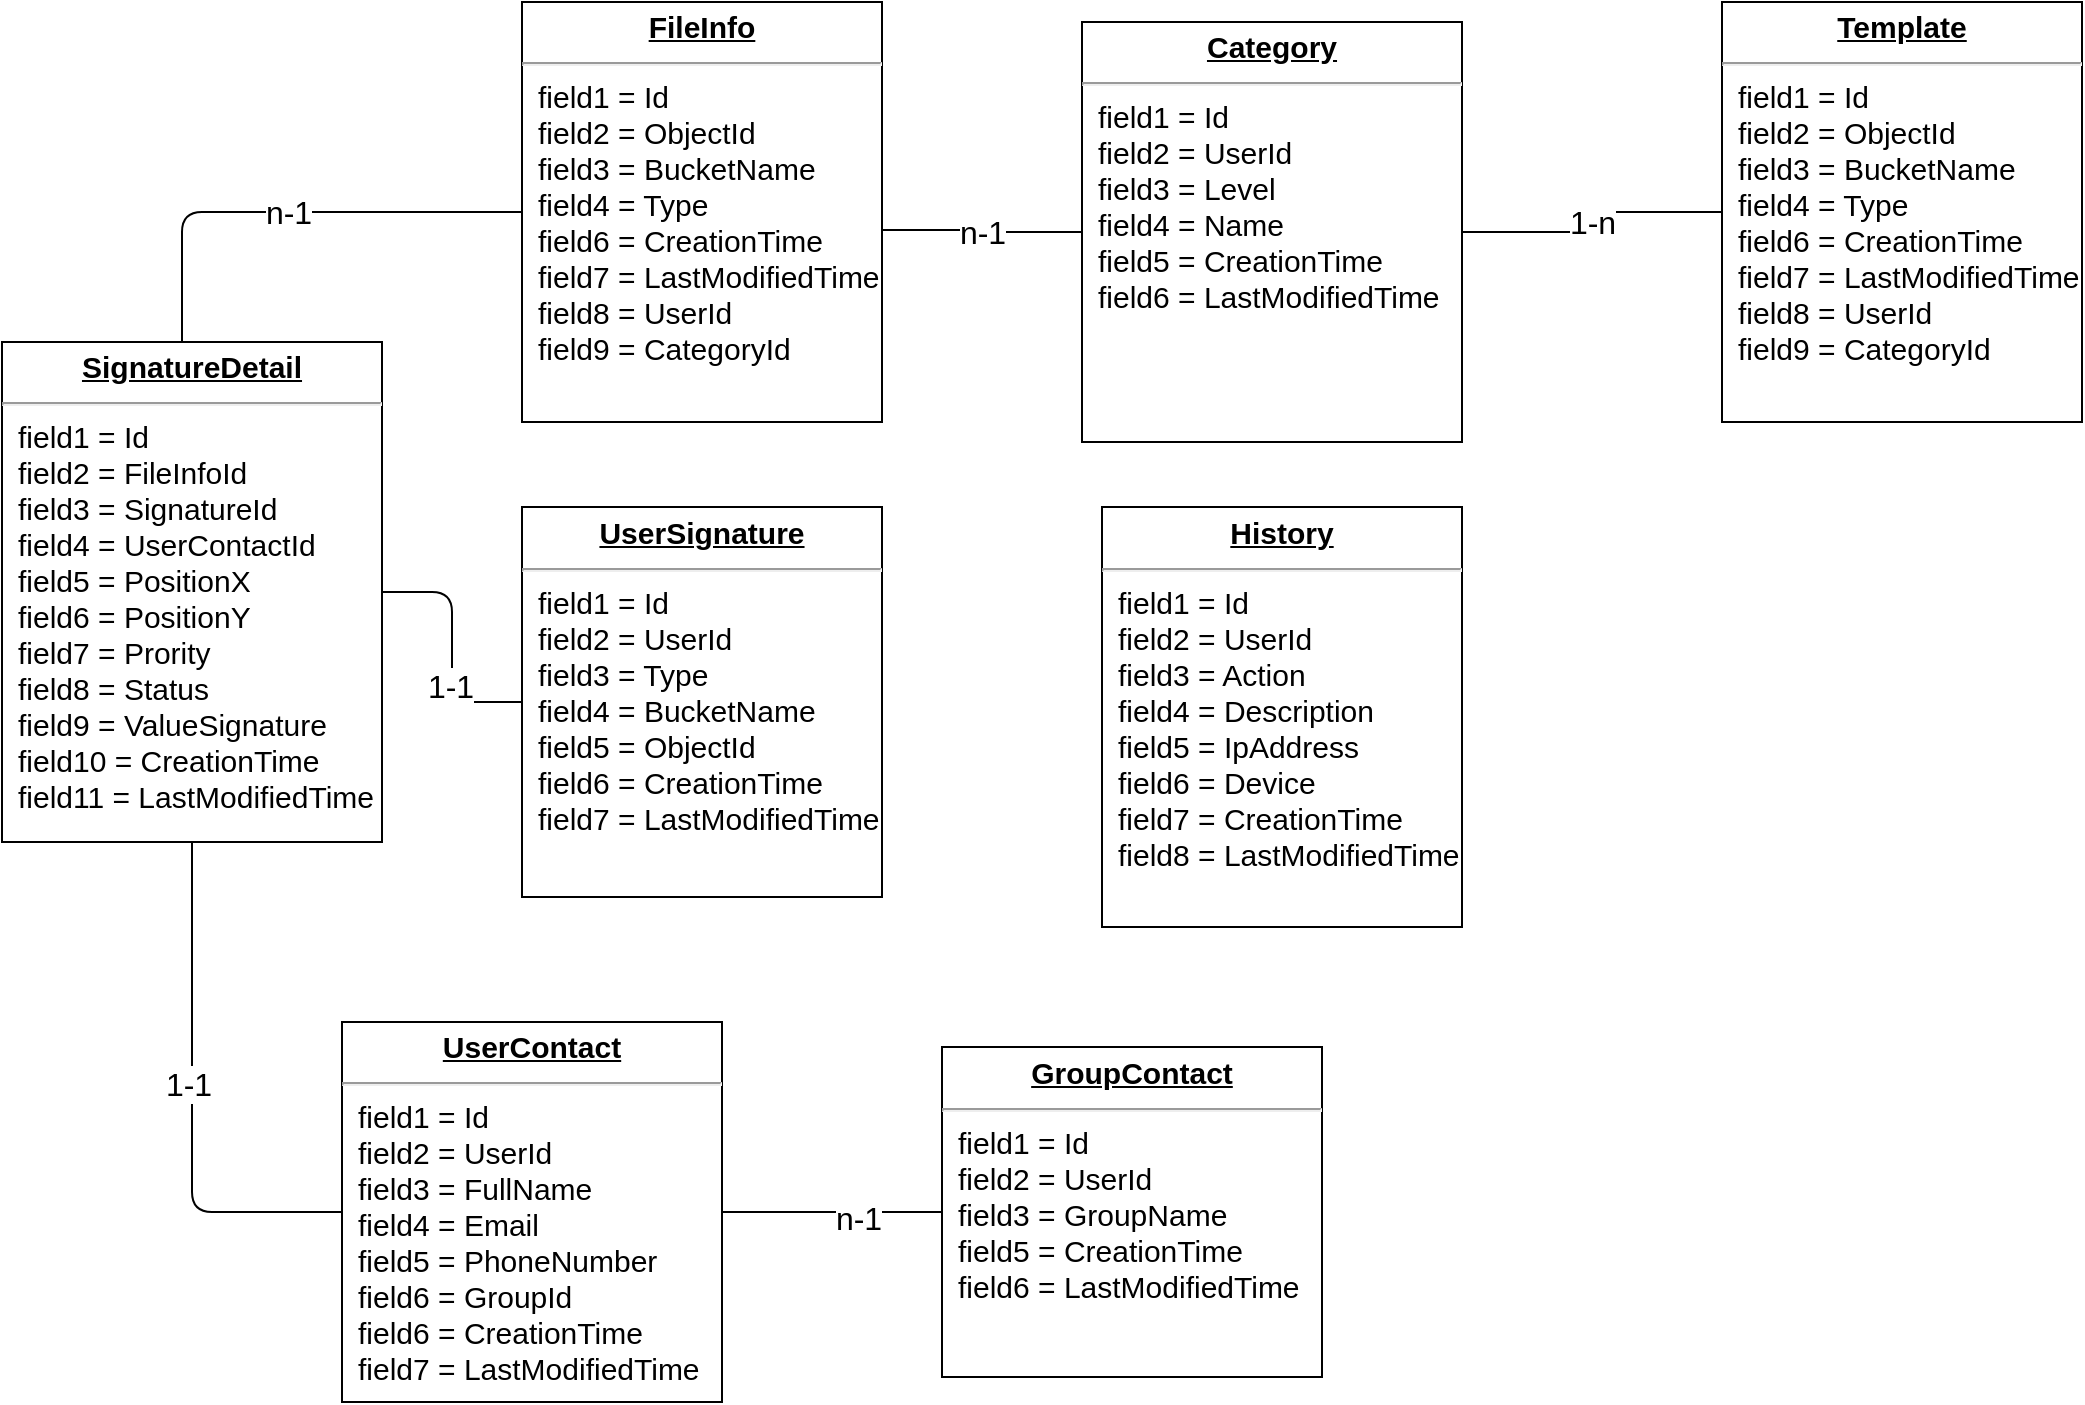 <mxfile version="14.6.6" type="github">
  <diagram name="Page-1" id="a7904f86-f2b4-8e86-fa97-74104820619b">
    <mxGraphModel dx="1673" dy="896" grid="1" gridSize="10" guides="1" tooltips="1" connect="1" arrows="1" fold="1" page="1" pageScale="1" pageWidth="1100" pageHeight="850" background="#ffffff" math="0" shadow="0">
      <root>
        <mxCell id="0" />
        <mxCell id="1" parent="0" />
        <mxCell id="24794b860abc3c2d-19" value="&lt;p style=&quot;margin: 4px 0px 0px ; text-align: center ; text-decoration: underline ; font-size: 15px&quot;&gt;&lt;b style=&quot;font-size: 15px&quot;&gt;FileInfo&lt;/b&gt;&lt;/p&gt;&lt;hr style=&quot;font-size: 15px&quot;&gt;&lt;p style=&quot;margin: 0px 0px 0px 8px ; font-size: 15px&quot;&gt;field1 = Id&lt;br style=&quot;font-size: 15px&quot;&gt;field2 = ObjectId&lt;br style=&quot;font-size: 15px&quot;&gt;field3 = BucketName&lt;/p&gt;&lt;p style=&quot;margin: 0px 0px 0px 8px ; font-size: 15px&quot;&gt;field4 = Type&lt;/p&gt;&lt;p style=&quot;margin: 0px 0px 0px 8px ; font-size: 15px&quot;&gt;field6 = CreationTime&lt;br style=&quot;font-size: 15px&quot;&gt;&lt;/p&gt;&lt;p style=&quot;margin: 0px 0px 0px 8px ; font-size: 15px&quot;&gt;field7 = LastModifiedTime&lt;br&gt;field8 = UserId&lt;br&gt;&lt;/p&gt;&lt;p style=&quot;margin: 0px 0px 0px 8px ; font-size: 15px&quot;&gt;field9 = CategoryId&lt;/p&gt;" style="verticalAlign=top;align=left;overflow=fill;fontSize=15;fontFamily=Helvetica;html=1;rounded=0;shadow=0;comic=0;labelBackgroundColor=none;strokeWidth=1;glass=0;treeFolding=0;container=0;" parent="1" vertex="1">
          <mxGeometry x="290" y="20" width="180" height="210" as="geometry" />
        </mxCell>
        <mxCell id="4iH1GzRxDfgeXJONlSuH-14" style="edgeStyle=orthogonalEdgeStyle;rounded=1;orthogonalLoop=1;jettySize=auto;html=1;entryX=1;entryY=0.5;entryDx=0;entryDy=0;fontSize=15;endArrow=none;endFill=0;strokeColor=#000000;" parent="1" source="24794b860abc3c2d-20" target="4iH1GzRxDfgeXJONlSuH-5" edge="1">
          <mxGeometry relative="1" as="geometry" />
        </mxCell>
        <mxCell id="1H7NEXoze2BRk3iZabZf-3" value="1-1" style="edgeLabel;html=1;align=center;verticalAlign=middle;resizable=0;points=[];fontSize=16;" vertex="1" connectable="0" parent="4iH1GzRxDfgeXJONlSuH-14">
          <mxGeometry x="-0.306" y="1" relative="1" as="geometry">
            <mxPoint as="offset" />
          </mxGeometry>
        </mxCell>
        <mxCell id="24794b860abc3c2d-20" value="&lt;p style=&quot;margin: 4px 0px 0px ; text-align: center ; text-decoration: underline ; font-size: 15px&quot;&gt;&lt;b style=&quot;font-size: 15px&quot;&gt;UserSignature&lt;/b&gt;&lt;/p&gt;&lt;hr style=&quot;font-size: 15px&quot;&gt;&lt;p style=&quot;margin: 0px 0px 0px 8px ; font-size: 15px&quot;&gt;field1 = Id&lt;br style=&quot;font-size: 15px&quot;&gt;field2 = UserId&lt;br style=&quot;font-size: 15px&quot;&gt;field3 = Type&lt;/p&gt;&lt;p style=&quot;margin: 0px 0px 0px 8px ; font-size: 15px&quot;&gt;field4 = BucketName&lt;/p&gt;&lt;p style=&quot;margin: 0px 0px 0px 8px ; font-size: 15px&quot;&gt;field5 = ObjectId&lt;br style=&quot;font-size: 15px&quot;&gt;&lt;/p&gt;&lt;p style=&quot;margin: 0px 0px 0px 8px&quot;&gt;field6 = CreationTime&lt;br&gt;&lt;/p&gt;&lt;p style=&quot;margin: 0px 0px 0px 8px&quot;&gt;field7 = LastModifiedTime&lt;/p&gt;" style="verticalAlign=top;align=left;overflow=fill;fontSize=15;fontFamily=Helvetica;html=1;rounded=0;shadow=0;comic=0;labelBackgroundColor=none;strokeWidth=1" parent="1" vertex="1">
          <mxGeometry x="290" y="272.5" width="180" height="195" as="geometry" />
        </mxCell>
        <mxCell id="24794b860abc3c2d-24" value="&lt;p style=&quot;margin: 4px 0px 0px ; text-align: center ; text-decoration: underline ; font-size: 15px&quot;&gt;&lt;b style=&quot;font-size: 15px&quot;&gt;UserContact&lt;/b&gt;&lt;/p&gt;&lt;hr style=&quot;font-size: 15px&quot;&gt;&lt;p style=&quot;margin: 0px 0px 0px 8px ; font-size: 15px&quot;&gt;field1 = Id&lt;br style=&quot;font-size: 15px&quot;&gt;field2 = UserId&lt;br style=&quot;font-size: 15px&quot;&gt;field3 = FullName&lt;/p&gt;&lt;p style=&quot;margin: 0px 0px 0px 8px ; font-size: 15px&quot;&gt;field4 = Email&lt;br style=&quot;font-size: 15px&quot;&gt;&lt;/p&gt;&lt;p style=&quot;margin: 0px 0px 0px 8px ; font-size: 15px&quot;&gt;field5 = PhoneNumber&lt;br style=&quot;font-size: 15px&quot;&gt;&lt;/p&gt;&lt;p style=&quot;margin: 0px 0px 0px 8px ; font-size: 15px&quot;&gt;field6 = GroupId&lt;/p&gt;&lt;p style=&quot;margin: 0px 0px 0px 8px&quot;&gt;field6 = CreationTime&lt;br&gt;&lt;/p&gt;&lt;p style=&quot;margin: 0px 0px 0px 8px&quot;&gt;field7 = LastModifiedTime&lt;/p&gt;" style="verticalAlign=top;align=left;overflow=fill;fontSize=15;fontFamily=Helvetica;html=1;rounded=0;shadow=0;comic=0;labelBackgroundColor=none;strokeWidth=1" parent="1" vertex="1">
          <mxGeometry x="200" y="530" width="190" height="190" as="geometry" />
        </mxCell>
        <mxCell id="aI2OcYRLoV-RraJJ0wEz-4" value="n-1" style="edgeStyle=orthogonalEdgeStyle;rounded=1;orthogonalLoop=1;jettySize=auto;html=1;entryX=1;entryY=0.543;entryDx=0;entryDy=0;entryPerimeter=0;endArrow=none;endFill=0;fontSize=16;" parent="1" source="24794b860abc3c2d-26" target="24794b860abc3c2d-19" edge="1">
          <mxGeometry relative="1" as="geometry" />
        </mxCell>
        <mxCell id="aI2OcYRLoV-RraJJ0wEz-9" value="1-n" style="edgeStyle=orthogonalEdgeStyle;rounded=1;orthogonalLoop=1;jettySize=auto;html=1;entryX=0;entryY=0.5;entryDx=0;entryDy=0;endArrow=none;endFill=0;fontSize=16;" parent="1" source="24794b860abc3c2d-26" target="aI2OcYRLoV-RraJJ0wEz-8" edge="1">
          <mxGeometry relative="1" as="geometry" />
        </mxCell>
        <mxCell id="24794b860abc3c2d-26" value="&lt;p style=&quot;margin: 4px 0px 0px ; text-align: center ; text-decoration: underline ; font-size: 15px&quot;&gt;&lt;b style=&quot;font-size: 15px&quot;&gt;Category&lt;/b&gt;&lt;/p&gt;&lt;hr style=&quot;font-size: 15px&quot;&gt;&lt;p style=&quot;margin: 0px 0px 0px 8px ; font-size: 15px&quot;&gt;field1 = Id&lt;br style=&quot;font-size: 15px&quot;&gt;field2 = UserId&lt;br style=&quot;font-size: 15px&quot;&gt;field3 = Level&lt;/p&gt;&lt;p style=&quot;margin: 0px 0px 0px 8px ; font-size: 15px&quot;&gt;field4 = Name&lt;br style=&quot;font-size: 15px&quot;&gt;&lt;/p&gt;&lt;p style=&quot;margin: 0px 0px 0px 8px&quot;&gt;field5 = CreationTime&lt;br&gt;&lt;/p&gt;&lt;p style=&quot;margin: 0px 0px 0px 8px&quot;&gt;field6 = LastModifiedTime&lt;/p&gt;" style="verticalAlign=top;align=left;overflow=fill;fontSize=15;fontFamily=Helvetica;html=1;rounded=0;shadow=0;comic=0;labelBackgroundColor=none;strokeWidth=1" parent="1" vertex="1">
          <mxGeometry x="570" y="30" width="190" height="210" as="geometry" />
        </mxCell>
        <mxCell id="aI2OcYRLoV-RraJJ0wEz-7" value="n-1" style="edgeStyle=orthogonalEdgeStyle;rounded=1;orthogonalLoop=1;jettySize=auto;html=1;entryX=0;entryY=0.5;entryDx=0;entryDy=0;endArrow=none;endFill=0;fontSize=16;" parent="1" source="4iH1GzRxDfgeXJONlSuH-5" target="24794b860abc3c2d-19" edge="1">
          <mxGeometry relative="1" as="geometry">
            <Array as="points">
              <mxPoint x="120" y="125" />
            </Array>
          </mxGeometry>
        </mxCell>
        <mxCell id="aI2OcYRLoV-RraJJ0wEz-11" style="edgeStyle=orthogonalEdgeStyle;rounded=1;orthogonalLoop=1;jettySize=auto;html=1;entryX=0;entryY=0.5;entryDx=0;entryDy=0;endArrow=none;endFill=0;" parent="1" source="4iH1GzRxDfgeXJONlSuH-5" target="24794b860abc3c2d-24" edge="1">
          <mxGeometry relative="1" as="geometry" />
        </mxCell>
        <mxCell id="1H7NEXoze2BRk3iZabZf-1" value="1-1" style="edgeLabel;html=1;align=center;verticalAlign=middle;resizable=0;points=[];fontSize=16;" vertex="1" connectable="0" parent="aI2OcYRLoV-RraJJ0wEz-11">
          <mxGeometry x="-0.073" y="-2" relative="1" as="geometry">
            <mxPoint as="offset" />
          </mxGeometry>
        </mxCell>
        <mxCell id="4iH1GzRxDfgeXJONlSuH-5" value="&lt;p style=&quot;margin: 4px 0px 0px ; text-align: center ; text-decoration: underline ; font-size: 15px&quot;&gt;&lt;b style=&quot;font-size: 15px&quot;&gt;SignatureDetail&lt;/b&gt;&lt;/p&gt;&lt;hr style=&quot;font-size: 15px&quot;&gt;&lt;p style=&quot;margin: 0px 0px 0px 8px ; font-size: 15px&quot;&gt;field1 = Id&lt;br style=&quot;font-size: 15px&quot;&gt;field2 = FileInfoId&lt;/p&gt;&lt;p style=&quot;margin: 0px 0px 0px 8px&quot;&gt;field3 = SignatureId&lt;/p&gt;&lt;p style=&quot;margin: 0px 0px 0px 8px&quot;&gt;field4 = UserContactId&lt;/p&gt;&lt;p style=&quot;margin: 0px 0px 0px 8px ; font-size: 15px&quot;&gt;field5 = PositionX&lt;/p&gt;&lt;p style=&quot;margin: 0px 0px 0px 8px ; font-size: 15px&quot;&gt;field6 = PositionY&lt;/p&gt;&lt;p style=&quot;margin: 0px 0px 0px 8px ; font-size: 15px&quot;&gt;field7 = Prority&lt;br&gt;&lt;/p&gt;&lt;p style=&quot;margin: 0px 0px 0px 8px ; font-size: 15px&quot;&gt;field8 = Status&lt;/p&gt;&lt;p style=&quot;margin: 0px 0px 0px 8px ; font-size: 15px&quot;&gt;field9 = ValueSignature&lt;/p&gt;&lt;p style=&quot;margin: 0px 0px 0px 8px&quot;&gt;field10 = CreationTime&lt;br&gt;&lt;/p&gt;&lt;p style=&quot;margin: 0px 0px 0px 8px&quot;&gt;field11 = LastModifiedTime&lt;/p&gt;&lt;p style=&quot;margin: 0px 0px 0px 8px&quot;&gt;&lt;br&gt;&lt;/p&gt;" style="verticalAlign=top;align=left;overflow=fill;fontSize=15;fontFamily=Helvetica;html=1;rounded=0;shadow=0;comic=0;labelBackgroundColor=none;strokeWidth=1" parent="1" vertex="1">
          <mxGeometry x="30" y="190" width="190" height="250" as="geometry" />
        </mxCell>
        <mxCell id="aI2OcYRLoV-RraJJ0wEz-3" style="edgeStyle=orthogonalEdgeStyle;rounded=1;orthogonalLoop=1;jettySize=auto;html=1;exitX=0;exitY=0.5;exitDx=0;exitDy=0;endArrow=none;endFill=0;" parent="1" source="aI2OcYRLoV-RraJJ0wEz-2" target="24794b860abc3c2d-24" edge="1">
          <mxGeometry relative="1" as="geometry" />
        </mxCell>
        <mxCell id="1H7NEXoze2BRk3iZabZf-2" value="n-1" style="edgeLabel;html=1;align=center;verticalAlign=middle;resizable=0;points=[];fontSize=16;" vertex="1" connectable="0" parent="aI2OcYRLoV-RraJJ0wEz-3">
          <mxGeometry x="-0.229" y="3" relative="1" as="geometry">
            <mxPoint as="offset" />
          </mxGeometry>
        </mxCell>
        <mxCell id="aI2OcYRLoV-RraJJ0wEz-2" value="&lt;p style=&quot;margin: 4px 0px 0px ; text-align: center ; text-decoration: underline ; font-size: 15px&quot;&gt;&lt;b style=&quot;font-size: 15px&quot;&gt;GroupContact&lt;/b&gt;&lt;/p&gt;&lt;hr style=&quot;font-size: 15px&quot;&gt;&lt;p style=&quot;margin: 0px 0px 0px 8px ; font-size: 15px&quot;&gt;field1 = Id&lt;br style=&quot;font-size: 15px&quot;&gt;field2 = UserId&lt;br style=&quot;font-size: 15px&quot;&gt;field3 = GroupName&lt;/p&gt;&lt;p style=&quot;margin: 0px 0px 0px 8px&quot;&gt;field5 = CreationTime&lt;br&gt;&lt;/p&gt;&lt;p style=&quot;margin: 0px 0px 0px 8px&quot;&gt;field6 = LastModifiedTime&lt;/p&gt;" style="verticalAlign=top;align=left;overflow=fill;fontSize=15;fontFamily=Helvetica;html=1;rounded=0;shadow=0;comic=0;labelBackgroundColor=none;strokeWidth=1" parent="1" vertex="1">
          <mxGeometry x="500" y="542.5" width="190" height="165" as="geometry" />
        </mxCell>
        <mxCell id="aI2OcYRLoV-RraJJ0wEz-8" value="&lt;p style=&quot;margin: 4px 0px 0px ; text-align: center ; text-decoration: underline ; font-size: 15px&quot;&gt;&lt;b&gt;Template&lt;/b&gt;&lt;/p&gt;&lt;hr style=&quot;font-size: 15px&quot;&gt;&lt;p style=&quot;margin: 0px 0px 0px 8px ; font-size: 15px&quot;&gt;field1 = Id&lt;br style=&quot;font-size: 15px&quot;&gt;field2 = ObjectId&lt;br style=&quot;font-size: 15px&quot;&gt;field3 = BucketName&lt;/p&gt;&lt;p style=&quot;margin: 0px 0px 0px 8px ; font-size: 15px&quot;&gt;field4 = Type&lt;/p&gt;&lt;p style=&quot;margin: 0px 0px 0px 8px ; font-size: 15px&quot;&gt;field6 = CreationTime&lt;br style=&quot;font-size: 15px&quot;&gt;&lt;/p&gt;&lt;p style=&quot;margin: 0px 0px 0px 8px ; font-size: 15px&quot;&gt;field7 = LastModifiedTime&lt;br&gt;field8 = UserId&lt;br&gt;&lt;/p&gt;&lt;p style=&quot;margin: 0px 0px 0px 8px ; font-size: 15px&quot;&gt;field9 = CategoryId&lt;/p&gt;" style="verticalAlign=top;align=left;overflow=fill;fontSize=15;fontFamily=Helvetica;html=1;rounded=0;shadow=0;comic=0;labelBackgroundColor=none;strokeWidth=1;glass=0;treeFolding=0;container=0;" parent="1" vertex="1">
          <mxGeometry x="890" y="20" width="180" height="210" as="geometry" />
        </mxCell>
        <mxCell id="aI2OcYRLoV-RraJJ0wEz-12" value="&lt;p style=&quot;margin: 4px 0px 0px ; text-align: center ; text-decoration: underline ; font-size: 15px&quot;&gt;&lt;b&gt;History&lt;/b&gt;&lt;/p&gt;&lt;hr style=&quot;font-size: 15px&quot;&gt;&lt;p style=&quot;margin: 0px 0px 0px 8px ; font-size: 15px&quot;&gt;field1 = Id&lt;br style=&quot;font-size: 15px&quot;&gt;field2 = UserId&lt;br style=&quot;font-size: 15px&quot;&gt;field3 = Action&lt;/p&gt;&lt;p style=&quot;margin: 0px 0px 0px 8px ; font-size: 15px&quot;&gt;field4 = Description&lt;/p&gt;&lt;p style=&quot;margin: 0px 0px 0px 8px ; font-size: 15px&quot;&gt;field5 = IpAddress&lt;br&gt;&lt;/p&gt;&lt;p style=&quot;margin: 0px 0px 0px 8px ; font-size: 15px&quot;&gt;field6 = Device&lt;br&gt;&lt;/p&gt;&lt;p style=&quot;margin: 0px 0px 0px 8px ; font-size: 15px&quot;&gt;field7 = CreationTime&lt;br style=&quot;font-size: 15px&quot;&gt;&lt;/p&gt;&lt;p style=&quot;margin: 0px 0px 0px 8px ; font-size: 15px&quot;&gt;field8 = LastModifiedTime&lt;br&gt;&lt;br&gt;&lt;/p&gt;" style="verticalAlign=top;align=left;overflow=fill;fontSize=15;fontFamily=Helvetica;html=1;rounded=0;shadow=0;comic=0;labelBackgroundColor=none;strokeWidth=1;glass=0;treeFolding=0;container=0;" parent="1" vertex="1">
          <mxGeometry x="580" y="272.5" width="180" height="210" as="geometry" />
        </mxCell>
      </root>
    </mxGraphModel>
  </diagram>
</mxfile>
